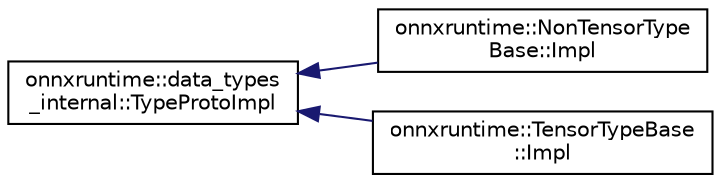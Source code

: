 digraph "Graphical Class Hierarchy"
{
  edge [fontname="Helvetica",fontsize="10",labelfontname="Helvetica",labelfontsize="10"];
  node [fontname="Helvetica",fontsize="10",shape=record];
  rankdir="LR";
  Node0 [label="onnxruntime::data_types\l_internal::TypeProtoImpl",height=0.2,width=0.4,color="black", fillcolor="white", style="filled",URL="$structonnxruntime_1_1data__types__internal_1_1TypeProtoImpl.html"];
  Node0 -> Node1 [dir="back",color="midnightblue",fontsize="10",style="solid",fontname="Helvetica"];
  Node1 [label="onnxruntime::NonTensorType\lBase::Impl",height=0.2,width=0.4,color="black", fillcolor="white", style="filled",URL="$structonnxruntime_1_1NonTensorTypeBase_1_1Impl.html",tooltip="NoTensorTypeBase. "];
  Node0 -> Node2 [dir="back",color="midnightblue",fontsize="10",style="solid",fontname="Helvetica"];
  Node2 [label="onnxruntime::TensorTypeBase\l::Impl",height=0.2,width=0.4,color="black", fillcolor="white", style="filled",URL="$structonnxruntime_1_1TensorTypeBase_1_1Impl.html",tooltip="TensorTypeBase. "];
}

